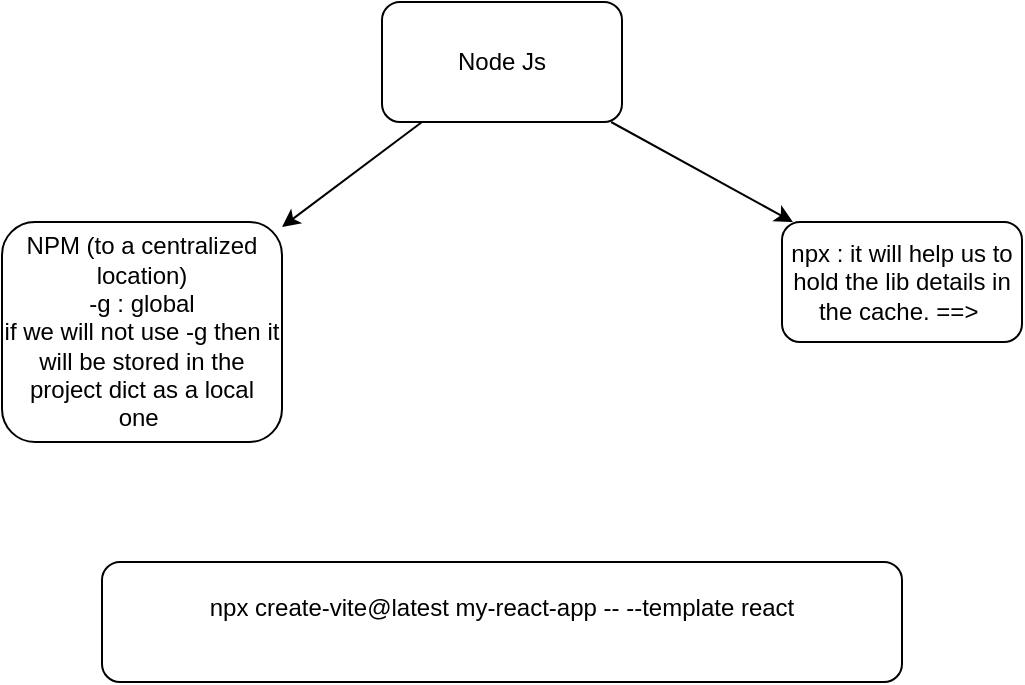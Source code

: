 <mxfile>
    <diagram id="r6DLBopaDznnS11_Ngbl" name="Page-1">
        <mxGraphModel dx="1399" dy="302" grid="1" gridSize="10" guides="1" tooltips="1" connect="1" arrows="1" fold="1" page="1" pageScale="1" pageWidth="850" pageHeight="1100" math="0" shadow="0">
            <root>
                <mxCell id="0"/>
                <mxCell id="1" parent="0"/>
                <mxCell id="6" value="" style="edgeStyle=none;html=1;" edge="1" parent="1" source="2" target="5">
                    <mxGeometry relative="1" as="geometry"/>
                </mxCell>
                <mxCell id="8" value="" style="edgeStyle=none;html=1;" edge="1" parent="1" source="2" target="7">
                    <mxGeometry relative="1" as="geometry"/>
                </mxCell>
                <mxCell id="2" value="Node Js" style="rounded=1;whiteSpace=wrap;html=1;" vertex="1" parent="1">
                    <mxGeometry x="130" y="90" width="120" height="60" as="geometry"/>
                </mxCell>
                <mxCell id="5" value="NPM (to a centralized location)&lt;div&gt;-g : global&lt;/div&gt;&lt;div&gt;if we will not use -g then it will be stored in the project dict as a local one&amp;nbsp;&lt;/div&gt;" style="whiteSpace=wrap;html=1;rounded=1;" vertex="1" parent="1">
                    <mxGeometry x="-60" y="200" width="140" height="110" as="geometry"/>
                </mxCell>
                <mxCell id="7" value="npx : it will help us to hold the lib details in the cache. ==&amp;gt;&amp;nbsp;" style="whiteSpace=wrap;html=1;rounded=1;" vertex="1" parent="1">
                    <mxGeometry x="330" y="200" width="120" height="60" as="geometry"/>
                </mxCell>
                <mxCell id="9" value="&lt;div&gt;&lt;font color=&quot;#000000&quot;&gt;npx create-vite@latest my-react-app -- --template react&lt;/font&gt;&lt;/div&gt;&lt;div&gt;&lt;br&gt;&lt;/div&gt;" style="rounded=1;whiteSpace=wrap;html=1;" vertex="1" parent="1">
                    <mxGeometry x="-10" y="370" width="400" height="60" as="geometry"/>
                </mxCell>
            </root>
        </mxGraphModel>
    </diagram>
</mxfile>